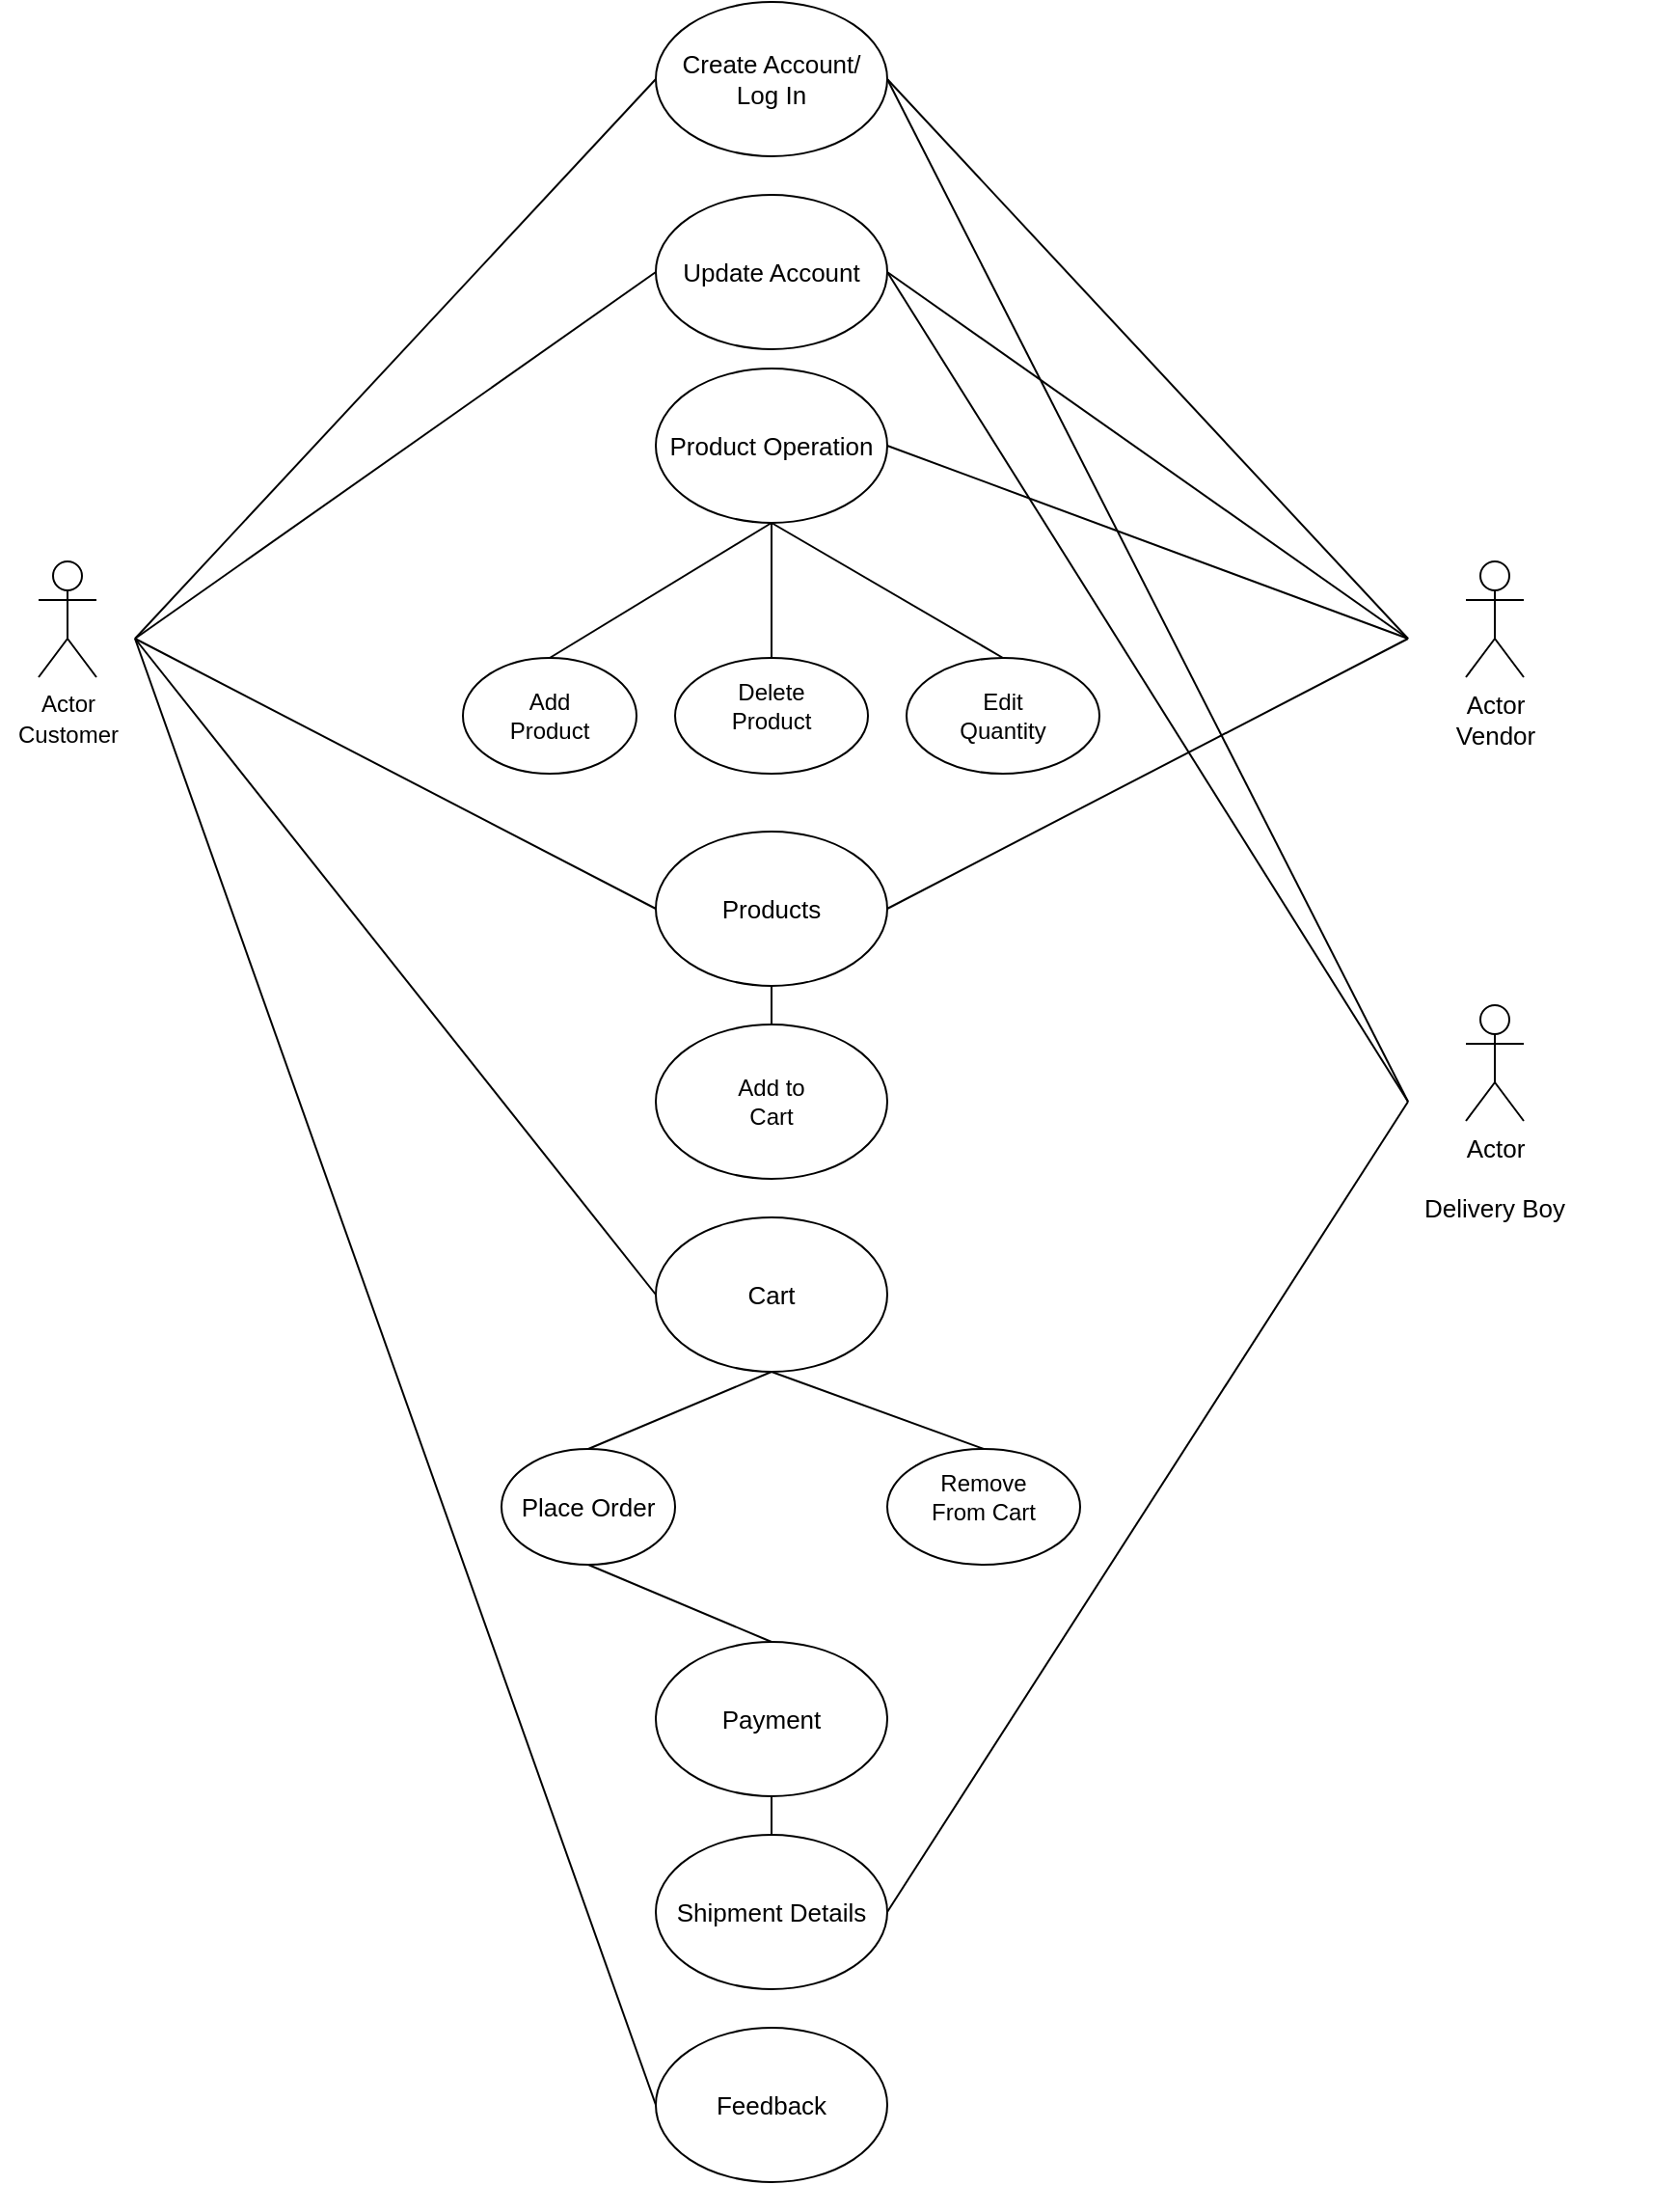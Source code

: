 <mxfile version="16.5.1" type="device"><diagram id="SvQopoLZ5Ub9F4WjsD9-" name="Page-1"><mxGraphModel dx="1038" dy="649" grid="1" gridSize="10" guides="1" tooltips="1" connect="1" arrows="1" fold="1" page="1" pageScale="1" pageWidth="850" pageHeight="1100" math="0" shadow="0"><root><mxCell id="0"/><mxCell id="1" parent="0"/><mxCell id="ZLaXqPj7e7bhm7NFhYan-1" value="Actor" style="shape=umlActor;verticalLabelPosition=bottom;verticalAlign=top;html=1;outlineConnect=0;" parent="1" vertex="1"><mxGeometry x="30" y="320" width="30" height="60" as="geometry"/></mxCell><mxCell id="ZLaXqPj7e7bhm7NFhYan-4" value="Customer" style="text;html=1;align=center;verticalAlign=middle;resizable=0;points=[];autosize=1;strokeColor=none;fillColor=none;" parent="1" vertex="1"><mxGeometry x="10" y="400" width="70" height="20" as="geometry"/></mxCell><mxCell id="ZLaXqPj7e7bhm7NFhYan-5" value="Create Account/&lt;br&gt;Log In" style="ellipse;whiteSpace=wrap;html=1;fontSize=13;" parent="1" vertex="1"><mxGeometry x="350" y="30" width="120" height="80" as="geometry"/></mxCell><mxCell id="ZLaXqPj7e7bhm7NFhYan-6" value="Update Account" style="ellipse;whiteSpace=wrap;html=1;fontSize=13;" parent="1" vertex="1"><mxGeometry x="350" y="130" width="120" height="80" as="geometry"/></mxCell><mxCell id="ZLaXqPj7e7bhm7NFhYan-7" value="Product Operation" style="ellipse;whiteSpace=wrap;html=1;fontSize=13;" parent="1" vertex="1"><mxGeometry x="350" y="220" width="120" height="80" as="geometry"/></mxCell><mxCell id="ZLaXqPj7e7bhm7NFhYan-8" value="Products" style="ellipse;whiteSpace=wrap;html=1;fontSize=13;" parent="1" vertex="1"><mxGeometry x="350" y="460" width="120" height="80" as="geometry"/></mxCell><mxCell id="ZLaXqPj7e7bhm7NFhYan-9" value="Cart" style="ellipse;whiteSpace=wrap;html=1;fontSize=13;" parent="1" vertex="1"><mxGeometry x="350" y="660" width="120" height="80" as="geometry"/></mxCell><mxCell id="ZLaXqPj7e7bhm7NFhYan-10" value="Place Order" style="ellipse;whiteSpace=wrap;html=1;fontSize=13;" parent="1" vertex="1"><mxGeometry x="270" y="780" width="90" height="60" as="geometry"/></mxCell><mxCell id="ZLaXqPj7e7bhm7NFhYan-11" value="Payment" style="ellipse;whiteSpace=wrap;html=1;fontSize=13;" parent="1" vertex="1"><mxGeometry x="350" y="880" width="120" height="80" as="geometry"/></mxCell><mxCell id="ZLaXqPj7e7bhm7NFhYan-12" value="Feedback" style="ellipse;whiteSpace=wrap;html=1;fontSize=13;" parent="1" vertex="1"><mxGeometry x="350" y="1080" width="120" height="80" as="geometry"/></mxCell><mxCell id="ZLaXqPj7e7bhm7NFhYan-17" value="Shipment Details" style="ellipse;whiteSpace=wrap;html=1;fontSize=13;" parent="1" vertex="1"><mxGeometry x="350" y="980" width="120" height="80" as="geometry"/></mxCell><mxCell id="ZLaXqPj7e7bhm7NFhYan-18" value="" style="endArrow=none;html=1;rounded=0;fontSize=13;entryX=0;entryY=0.5;entryDx=0;entryDy=0;" parent="1" target="ZLaXqPj7e7bhm7NFhYan-5" edge="1"><mxGeometry width="50" height="50" relative="1" as="geometry"><mxPoint x="80" y="360" as="sourcePoint"/><mxPoint x="450" y="210" as="targetPoint"/><Array as="points"/></mxGeometry></mxCell><mxCell id="ZLaXqPj7e7bhm7NFhYan-19" value="" style="endArrow=none;html=1;rounded=0;fontSize=13;entryX=0;entryY=0.5;entryDx=0;entryDy=0;" parent="1" target="ZLaXqPj7e7bhm7NFhYan-6" edge="1"><mxGeometry width="50" height="50" relative="1" as="geometry"><mxPoint x="80" y="360" as="sourcePoint"/><mxPoint x="450" y="210" as="targetPoint"/></mxGeometry></mxCell><mxCell id="ZLaXqPj7e7bhm7NFhYan-20" value="" style="endArrow=none;html=1;rounded=0;fontSize=13;entryX=0;entryY=0.5;entryDx=0;entryDy=0;" parent="1" target="ZLaXqPj7e7bhm7NFhYan-8" edge="1"><mxGeometry width="50" height="50" relative="1" as="geometry"><mxPoint x="80" y="360" as="sourcePoint"/><mxPoint x="450" y="210" as="targetPoint"/></mxGeometry></mxCell><mxCell id="ZLaXqPj7e7bhm7NFhYan-21" value="" style="endArrow=none;html=1;rounded=0;fontSize=13;entryX=0;entryY=0.5;entryDx=0;entryDy=0;" parent="1" target="ZLaXqPj7e7bhm7NFhYan-9" edge="1"><mxGeometry width="50" height="50" relative="1" as="geometry"><mxPoint x="80" y="360" as="sourcePoint"/><mxPoint x="450" y="310" as="targetPoint"/></mxGeometry></mxCell><mxCell id="ZLaXqPj7e7bhm7NFhYan-22" value="Actor" style="shape=umlActor;verticalLabelPosition=bottom;verticalAlign=top;html=1;outlineConnect=0;fontSize=13;" parent="1" vertex="1"><mxGeometry x="770" y="320" width="30" height="60" as="geometry"/></mxCell><mxCell id="ZLaXqPj7e7bhm7NFhYan-25" value="Vendor" style="text;html=1;align=center;verticalAlign=middle;resizable=0;points=[];autosize=1;strokeColor=none;fillColor=none;fontSize=13;" parent="1" vertex="1"><mxGeometry x="755" y="400" width="60" height="20" as="geometry"/></mxCell><mxCell id="ZLaXqPj7e7bhm7NFhYan-28" value="" style="endArrow=none;html=1;rounded=0;fontSize=13;exitX=0.5;exitY=0;exitDx=0;exitDy=0;entryX=0.5;entryY=1;entryDx=0;entryDy=0;" parent="1" source="ZLaXqPj7e7bhm7NFhYan-11" edge="1" target="ZLaXqPj7e7bhm7NFhYan-10"><mxGeometry width="50" height="50" relative="1" as="geometry"><mxPoint x="400" y="560" as="sourcePoint"/><mxPoint x="80" y="360" as="targetPoint"/></mxGeometry></mxCell><mxCell id="ZLaXqPj7e7bhm7NFhYan-29" value="" style="endArrow=none;html=1;rounded=0;fontSize=13;exitX=0.5;exitY=0;exitDx=0;exitDy=0;entryX=0.5;entryY=1;entryDx=0;entryDy=0;" parent="1" source="ZLaXqPj7e7bhm7NFhYan-17" edge="1" target="ZLaXqPj7e7bhm7NFhYan-11"><mxGeometry width="50" height="50" relative="1" as="geometry"><mxPoint x="400" y="560" as="sourcePoint"/><mxPoint x="80" y="360" as="targetPoint"/></mxGeometry></mxCell><mxCell id="ZLaXqPj7e7bhm7NFhYan-30" value="" style="endArrow=none;html=1;rounded=0;fontSize=13;exitX=0;exitY=0.5;exitDx=0;exitDy=0;" parent="1" source="ZLaXqPj7e7bhm7NFhYan-12" edge="1"><mxGeometry width="50" height="50" relative="1" as="geometry"><mxPoint x="400" y="660" as="sourcePoint"/><mxPoint x="80" y="360" as="targetPoint"/></mxGeometry></mxCell><mxCell id="ZLaXqPj7e7bhm7NFhYan-31" value="" style="endArrow=none;html=1;rounded=0;fontSize=13;exitX=1;exitY=0.5;exitDx=0;exitDy=0;" parent="1" source="ZLaXqPj7e7bhm7NFhYan-5" edge="1"><mxGeometry width="50" height="50" relative="1" as="geometry"><mxPoint x="400" y="360" as="sourcePoint"/><mxPoint x="740" y="360" as="targetPoint"/></mxGeometry></mxCell><mxCell id="ZLaXqPj7e7bhm7NFhYan-32" value="" style="endArrow=none;html=1;rounded=0;fontSize=13;exitX=1;exitY=0.5;exitDx=0;exitDy=0;" parent="1" source="ZLaXqPj7e7bhm7NFhYan-8" edge="1"><mxGeometry width="50" height="50" relative="1" as="geometry"><mxPoint x="400" y="360" as="sourcePoint"/><mxPoint x="740" y="360" as="targetPoint"/></mxGeometry></mxCell><mxCell id="ZLaXqPj7e7bhm7NFhYan-33" value="" style="endArrow=none;html=1;rounded=0;fontSize=13;exitX=1;exitY=0.5;exitDx=0;exitDy=0;" parent="1" source="ZLaXqPj7e7bhm7NFhYan-6" edge="1"><mxGeometry width="50" height="50" relative="1" as="geometry"><mxPoint x="400" y="460" as="sourcePoint"/><mxPoint x="740" y="360" as="targetPoint"/></mxGeometry></mxCell><mxCell id="ZLaXqPj7e7bhm7NFhYan-34" value="" style="endArrow=none;html=1;rounded=0;fontSize=13;exitX=1;exitY=0.5;exitDx=0;exitDy=0;" parent="1" source="ZLaXqPj7e7bhm7NFhYan-7" edge="1"><mxGeometry width="50" height="50" relative="1" as="geometry"><mxPoint x="400" y="460" as="sourcePoint"/><mxPoint x="740" y="360" as="targetPoint"/></mxGeometry></mxCell><mxCell id="ZLaXqPj7e7bhm7NFhYan-35" value="Actor" style="shape=umlActor;verticalLabelPosition=bottom;verticalAlign=top;html=1;outlineConnect=0;fontSize=13;" parent="1" vertex="1"><mxGeometry x="770" y="550" width="30" height="60" as="geometry"/></mxCell><mxCell id="ZLaXqPj7e7bhm7NFhYan-36" value="Delivery Boy" style="text;html=1;strokeColor=none;fillColor=none;align=center;verticalAlign=middle;whiteSpace=wrap;rounded=0;fontSize=13;" parent="1" vertex="1"><mxGeometry x="690" y="640" width="190" height="30" as="geometry"/></mxCell><mxCell id="ZLaXqPj7e7bhm7NFhYan-37" value="" style="endArrow=none;html=1;rounded=0;fontSize=13;exitX=1;exitY=0.5;exitDx=0;exitDy=0;" parent="1" source="ZLaXqPj7e7bhm7NFhYan-17" edge="1"><mxGeometry width="50" height="50" relative="1" as="geometry"><mxPoint x="400" y="640" as="sourcePoint"/><mxPoint x="740" y="600" as="targetPoint"/></mxGeometry></mxCell><mxCell id="ZLaXqPj7e7bhm7NFhYan-38" value="" style="endArrow=none;html=1;rounded=0;fontSize=13;exitX=1;exitY=0.5;exitDx=0;exitDy=0;" parent="1" source="ZLaXqPj7e7bhm7NFhYan-5" edge="1"><mxGeometry width="50" height="50" relative="1" as="geometry"><mxPoint x="400" y="640" as="sourcePoint"/><mxPoint x="740" y="600" as="targetPoint"/></mxGeometry></mxCell><mxCell id="ZLaXqPj7e7bhm7NFhYan-39" value="" style="endArrow=none;html=1;rounded=0;fontSize=13;exitX=1;exitY=0.5;exitDx=0;exitDy=0;" parent="1" source="ZLaXqPj7e7bhm7NFhYan-6" edge="1"><mxGeometry width="50" height="50" relative="1" as="geometry"><mxPoint x="400" y="280" as="sourcePoint"/><mxPoint x="740" y="600" as="targetPoint"/></mxGeometry></mxCell><mxCell id="_9qk5SX-vKEEvgKTfeNK-7" style="edgeStyle=orthogonalEdgeStyle;rounded=0;orthogonalLoop=1;jettySize=auto;html=1;exitX=0;exitY=0;exitDx=0;exitDy=0;entryX=0;entryY=0.25;entryDx=0;entryDy=0;" parent="1" source="_9qk5SX-vKEEvgKTfeNK-5" target="_9qk5SX-vKEEvgKTfeNK-6" edge="1"><mxGeometry relative="1" as="geometry"/></mxCell><mxCell id="_9qk5SX-vKEEvgKTfeNK-5" value="" style="ellipse;whiteSpace=wrap;html=1;" parent="1" vertex="1"><mxGeometry x="470" y="780" width="100" height="60" as="geometry"/></mxCell><mxCell id="_9qk5SX-vKEEvgKTfeNK-6" value="Remove From Cart" style="text;html=1;strokeColor=none;fillColor=none;align=center;verticalAlign=middle;whiteSpace=wrap;rounded=0;" parent="1" vertex="1"><mxGeometry x="490" y="790" width="60" height="30" as="geometry"/></mxCell><mxCell id="_9qk5SX-vKEEvgKTfeNK-9" value="" style="endArrow=none;html=1;rounded=0;exitX=0.5;exitY=1;exitDx=0;exitDy=0;entryX=0.5;entryY=0;entryDx=0;entryDy=0;" parent="1" source="ZLaXqPj7e7bhm7NFhYan-9" target="ZLaXqPj7e7bhm7NFhYan-10" edge="1"><mxGeometry width="50" height="50" relative="1" as="geometry"><mxPoint x="400" y="610" as="sourcePoint"/><mxPoint x="450" y="560" as="targetPoint"/></mxGeometry></mxCell><mxCell id="_9qk5SX-vKEEvgKTfeNK-11" value="" style="endArrow=none;html=1;rounded=0;entryX=0.5;entryY=0;entryDx=0;entryDy=0;exitX=0.5;exitY=1;exitDx=0;exitDy=0;" parent="1" source="ZLaXqPj7e7bhm7NFhYan-9" target="_9qk5SX-vKEEvgKTfeNK-5" edge="1"><mxGeometry width="50" height="50" relative="1" as="geometry"><mxPoint x="340" y="630" as="sourcePoint"/><mxPoint x="450" y="560" as="targetPoint"/></mxGeometry></mxCell><mxCell id="_9qk5SX-vKEEvgKTfeNK-12" value="" style="ellipse;whiteSpace=wrap;html=1;" parent="1" vertex="1"><mxGeometry x="250" y="370" width="90" height="60" as="geometry"/></mxCell><mxCell id="_9qk5SX-vKEEvgKTfeNK-13" value="Add Product" style="text;html=1;strokeColor=none;fillColor=none;align=center;verticalAlign=middle;whiteSpace=wrap;rounded=0;" parent="1" vertex="1"><mxGeometry x="265" y="385" width="60" height="30" as="geometry"/></mxCell><mxCell id="_9qk5SX-vKEEvgKTfeNK-14" value="" style="ellipse;whiteSpace=wrap;html=1;" parent="1" vertex="1"><mxGeometry x="360" y="370" width="100" height="60" as="geometry"/></mxCell><mxCell id="_9qk5SX-vKEEvgKTfeNK-15" value="Delete Product" style="text;html=1;strokeColor=none;fillColor=none;align=center;verticalAlign=middle;whiteSpace=wrap;rounded=0;" parent="1" vertex="1"><mxGeometry x="380" y="380" width="60" height="30" as="geometry"/></mxCell><mxCell id="_9qk5SX-vKEEvgKTfeNK-18" value="" style="ellipse;whiteSpace=wrap;html=1;" parent="1" vertex="1"><mxGeometry x="480" y="370" width="100" height="60" as="geometry"/></mxCell><mxCell id="_9qk5SX-vKEEvgKTfeNK-19" value="Edit Quantity" style="text;html=1;strokeColor=none;fillColor=none;align=center;verticalAlign=middle;whiteSpace=wrap;rounded=0;" parent="1" vertex="1"><mxGeometry x="500" y="385" width="60" height="30" as="geometry"/></mxCell><mxCell id="_9qk5SX-vKEEvgKTfeNK-20" value="" style="endArrow=none;html=1;rounded=0;entryX=0.5;entryY=1;entryDx=0;entryDy=0;exitX=0.5;exitY=0;exitDx=0;exitDy=0;" parent="1" source="_9qk5SX-vKEEvgKTfeNK-14" target="ZLaXqPj7e7bhm7NFhYan-7" edge="1"><mxGeometry width="50" height="50" relative="1" as="geometry"><mxPoint x="400" y="490" as="sourcePoint"/><mxPoint x="450" y="440" as="targetPoint"/></mxGeometry></mxCell><mxCell id="_9qk5SX-vKEEvgKTfeNK-21" value="" style="endArrow=none;html=1;rounded=0;entryX=0.5;entryY=1;entryDx=0;entryDy=0;exitX=0.5;exitY=0;exitDx=0;exitDy=0;" parent="1" source="_9qk5SX-vKEEvgKTfeNK-12" target="ZLaXqPj7e7bhm7NFhYan-7" edge="1"><mxGeometry width="50" height="50" relative="1" as="geometry"><mxPoint x="400" y="490" as="sourcePoint"/><mxPoint x="450" y="440" as="targetPoint"/></mxGeometry></mxCell><mxCell id="_9qk5SX-vKEEvgKTfeNK-22" value="" style="endArrow=none;html=1;rounded=0;entryX=0.5;entryY=1;entryDx=0;entryDy=0;exitX=0.5;exitY=0;exitDx=0;exitDy=0;" parent="1" source="_9qk5SX-vKEEvgKTfeNK-18" target="ZLaXqPj7e7bhm7NFhYan-7" edge="1"><mxGeometry width="50" height="50" relative="1" as="geometry"><mxPoint x="400" y="490" as="sourcePoint"/><mxPoint x="450" y="440" as="targetPoint"/></mxGeometry></mxCell><mxCell id="x9z1Wib9hJBx6ONSOa1L-2" value="" style="ellipse;whiteSpace=wrap;html=1;" vertex="1" parent="1"><mxGeometry x="350" y="560" width="120" height="80" as="geometry"/></mxCell><mxCell id="x9z1Wib9hJBx6ONSOa1L-3" value="Add to Cart" style="text;html=1;strokeColor=none;fillColor=none;align=center;verticalAlign=middle;whiteSpace=wrap;rounded=0;" vertex="1" parent="1"><mxGeometry x="380" y="585" width="60" height="30" as="geometry"/></mxCell><mxCell id="x9z1Wib9hJBx6ONSOa1L-4" value="" style="endArrow=none;html=1;rounded=0;entryX=0.5;entryY=1;entryDx=0;entryDy=0;exitX=0.5;exitY=0;exitDx=0;exitDy=0;" edge="1" parent="1" source="x9z1Wib9hJBx6ONSOa1L-2" target="ZLaXqPj7e7bhm7NFhYan-8"><mxGeometry width="50" height="50" relative="1" as="geometry"><mxPoint x="500" y="720" as="sourcePoint"/><mxPoint x="550" y="670" as="targetPoint"/></mxGeometry></mxCell></root></mxGraphModel></diagram></mxfile>